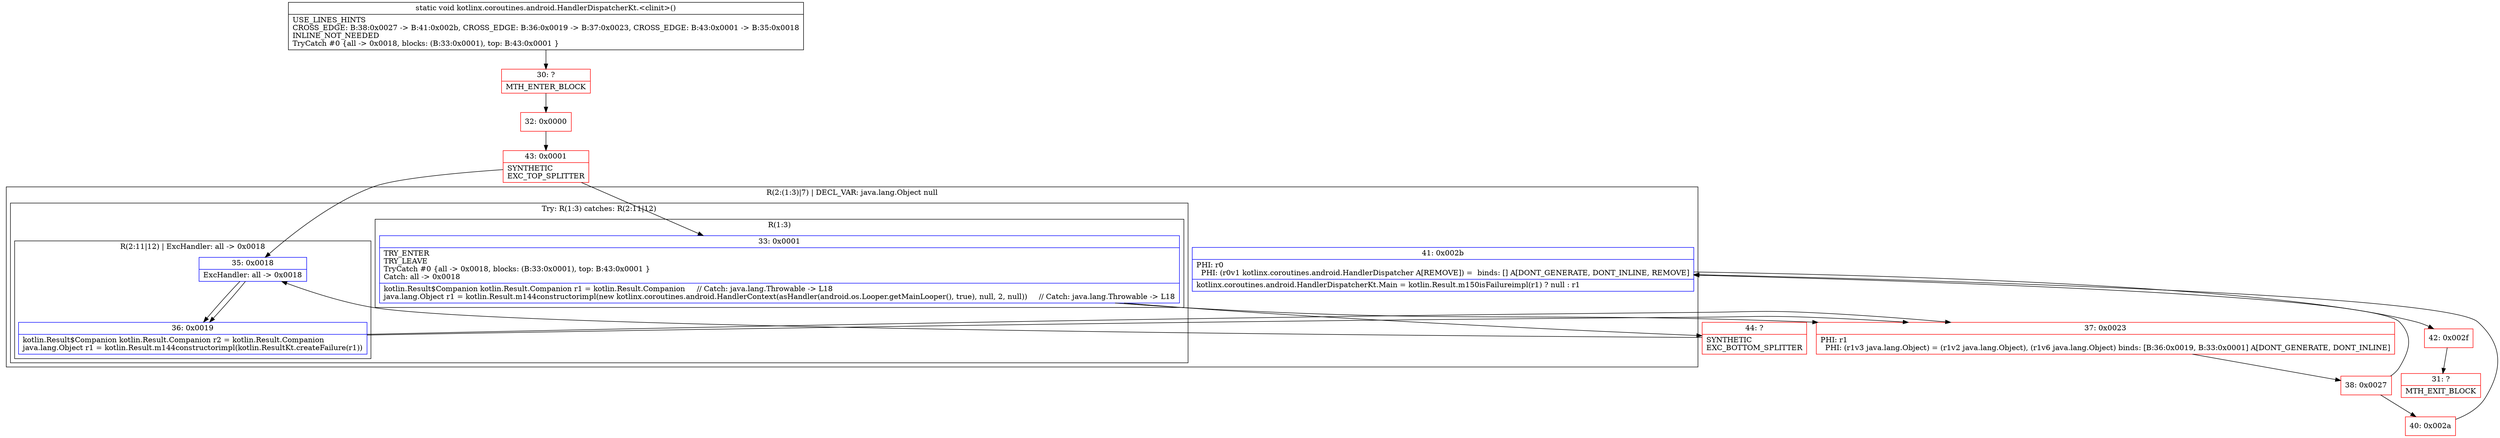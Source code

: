 digraph "CFG forkotlinx.coroutines.android.HandlerDispatcherKt.\<clinit\>()V" {
subgraph cluster_Region_1485590905 {
label = "R(2:(1:3)|7) | DECL_VAR: java.lang.Object null\l";
node [shape=record,color=blue];
subgraph cluster_TryCatchRegion_265225244 {
label = "Try: R(1:3) catches: R(2:11|12)";
node [shape=record,color=blue];
subgraph cluster_Region_354757471 {
label = "R(1:3)";
node [shape=record,color=blue];
Node_33 [shape=record,label="{33\:\ 0x0001|TRY_ENTER\lTRY_LEAVE\lTryCatch #0 \{all \-\> 0x0018, blocks: (B:33:0x0001), top: B:43:0x0001 \}\lCatch: all \-\> 0x0018\l|kotlin.Result$Companion kotlin.Result.Companion r1 = kotlin.Result.Companion     \/\/ Catch: java.lang.Throwable \-\> L18\ljava.lang.Object r1 = kotlin.Result.m144constructorimpl(new kotlinx.coroutines.android.HandlerContext(asHandler(android.os.Looper.getMainLooper(), true), null, 2, null))     \/\/ Catch: java.lang.Throwable \-\> L18\l}"];
}
subgraph cluster_Region_1923049143 {
label = "R(2:11|12) | ExcHandler: all \-\> 0x0018\l";
node [shape=record,color=blue];
Node_35 [shape=record,label="{35\:\ 0x0018|ExcHandler: all \-\> 0x0018\l}"];
Node_36 [shape=record,label="{36\:\ 0x0019|kotlin.Result$Companion kotlin.Result.Companion r2 = kotlin.Result.Companion\ljava.lang.Object r1 = kotlin.Result.m144constructorimpl(kotlin.ResultKt.createFailure(r1))\l}"];
}
}
Node_41 [shape=record,label="{41\:\ 0x002b|PHI: r0 \l  PHI: (r0v1 kotlinx.coroutines.android.HandlerDispatcher A[REMOVE]) =  binds: [] A[DONT_GENERATE, DONT_INLINE, REMOVE]\l|kotlinx.coroutines.android.HandlerDispatcherKt.Main = kotlin.Result.m150isFailureimpl(r1) ? null : r1\l}"];
}
subgraph cluster_Region_1923049143 {
label = "R(2:11|12) | ExcHandler: all \-\> 0x0018\l";
node [shape=record,color=blue];
Node_35 [shape=record,label="{35\:\ 0x0018|ExcHandler: all \-\> 0x0018\l}"];
Node_36 [shape=record,label="{36\:\ 0x0019|kotlin.Result$Companion kotlin.Result.Companion r2 = kotlin.Result.Companion\ljava.lang.Object r1 = kotlin.Result.m144constructorimpl(kotlin.ResultKt.createFailure(r1))\l}"];
}
Node_30 [shape=record,color=red,label="{30\:\ ?|MTH_ENTER_BLOCK\l}"];
Node_32 [shape=record,color=red,label="{32\:\ 0x0000}"];
Node_43 [shape=record,color=red,label="{43\:\ 0x0001|SYNTHETIC\lEXC_TOP_SPLITTER\l}"];
Node_37 [shape=record,color=red,label="{37\:\ 0x0023|PHI: r1 \l  PHI: (r1v3 java.lang.Object) = (r1v2 java.lang.Object), (r1v6 java.lang.Object) binds: [B:36:0x0019, B:33:0x0001] A[DONT_GENERATE, DONT_INLINE]\l}"];
Node_38 [shape=record,color=red,label="{38\:\ 0x0027}"];
Node_40 [shape=record,color=red,label="{40\:\ 0x002a}"];
Node_42 [shape=record,color=red,label="{42\:\ 0x002f}"];
Node_31 [shape=record,color=red,label="{31\:\ ?|MTH_EXIT_BLOCK\l}"];
Node_44 [shape=record,color=red,label="{44\:\ ?|SYNTHETIC\lEXC_BOTTOM_SPLITTER\l}"];
MethodNode[shape=record,label="{static void kotlinx.coroutines.android.HandlerDispatcherKt.\<clinit\>()  | USE_LINES_HINTS\lCROSS_EDGE: B:38:0x0027 \-\> B:41:0x002b, CROSS_EDGE: B:36:0x0019 \-\> B:37:0x0023, CROSS_EDGE: B:43:0x0001 \-\> B:35:0x0018\lINLINE_NOT_NEEDED\lTryCatch #0 \{all \-\> 0x0018, blocks: (B:33:0x0001), top: B:43:0x0001 \}\l}"];
MethodNode -> Node_30;Node_33 -> Node_37;
Node_33 -> Node_44;
Node_35 -> Node_36;
Node_36 -> Node_37;
Node_41 -> Node_42;
Node_35 -> Node_36;
Node_36 -> Node_37;
Node_30 -> Node_32;
Node_32 -> Node_43;
Node_43 -> Node_33;
Node_43 -> Node_35;
Node_37 -> Node_38;
Node_38 -> Node_40;
Node_38 -> Node_41;
Node_40 -> Node_41;
Node_42 -> Node_31;
Node_44 -> Node_35;
}

